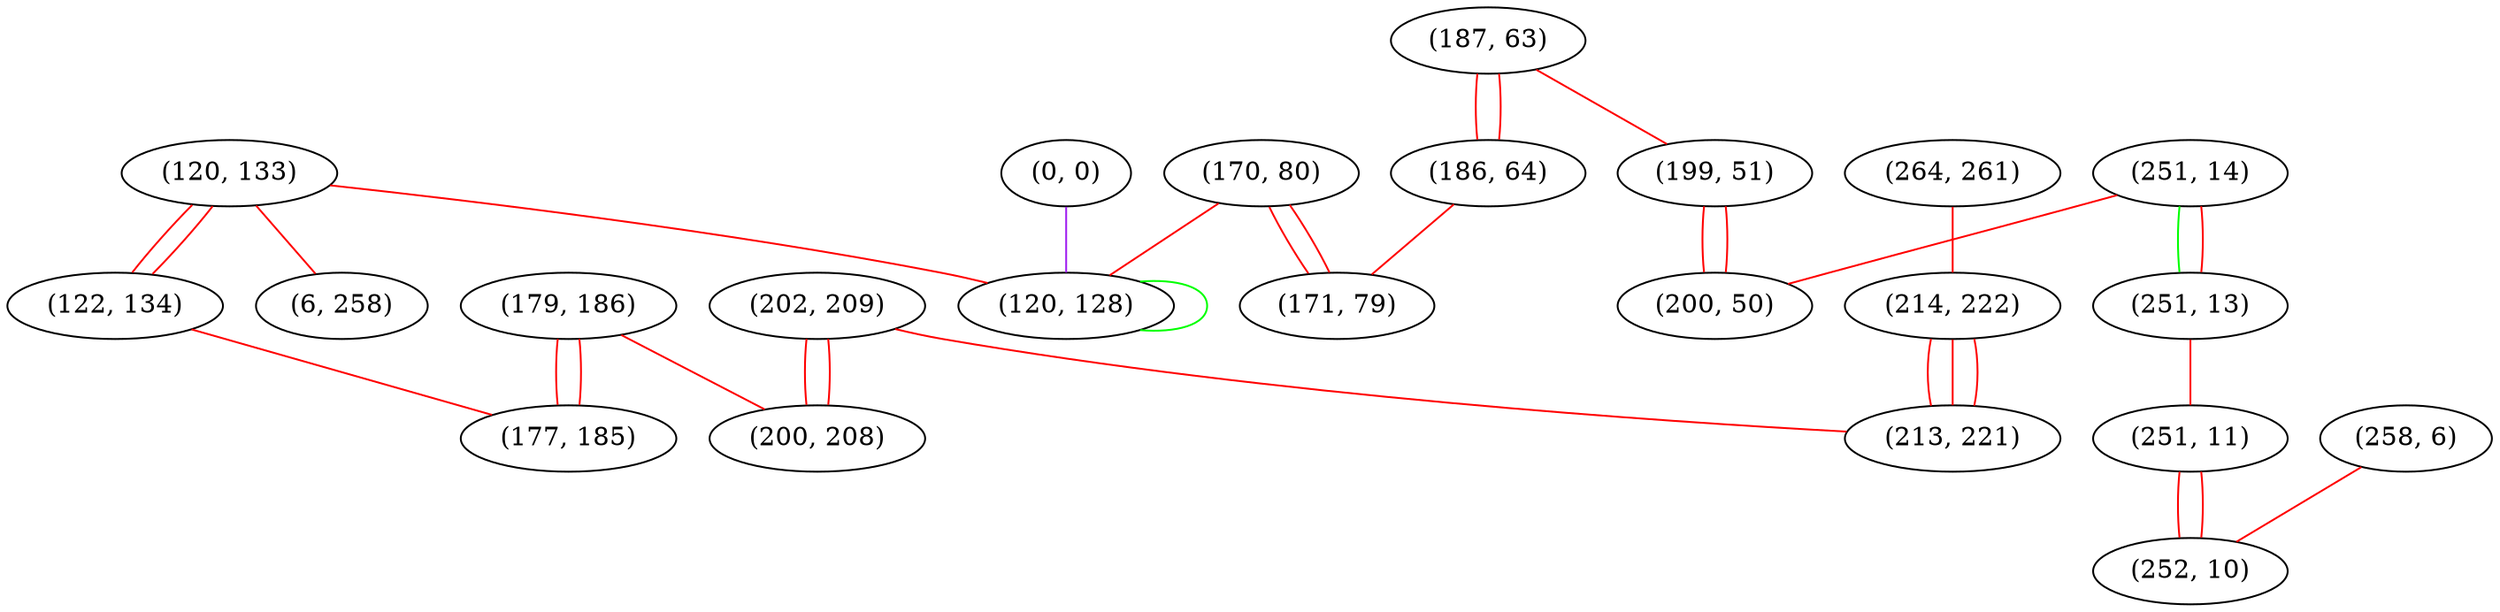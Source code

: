 graph "" {
"(202, 209)";
"(179, 186)";
"(120, 133)";
"(6, 258)";
"(187, 63)";
"(264, 261)";
"(251, 14)";
"(186, 64)";
"(0, 0)";
"(251, 13)";
"(200, 208)";
"(214, 222)";
"(258, 6)";
"(170, 80)";
"(199, 51)";
"(200, 50)";
"(171, 79)";
"(120, 128)";
"(213, 221)";
"(251, 11)";
"(252, 10)";
"(122, 134)";
"(177, 185)";
"(202, 209)" -- "(200, 208)"  [color=red, key=0, weight=1];
"(202, 209)" -- "(200, 208)"  [color=red, key=1, weight=1];
"(202, 209)" -- "(213, 221)"  [color=red, key=0, weight=1];
"(179, 186)" -- "(200, 208)"  [color=red, key=0, weight=1];
"(179, 186)" -- "(177, 185)"  [color=red, key=0, weight=1];
"(179, 186)" -- "(177, 185)"  [color=red, key=1, weight=1];
"(120, 133)" -- "(120, 128)"  [color=red, key=0, weight=1];
"(120, 133)" -- "(6, 258)"  [color=red, key=0, weight=1];
"(120, 133)" -- "(122, 134)"  [color=red, key=0, weight=1];
"(120, 133)" -- "(122, 134)"  [color=red, key=1, weight=1];
"(187, 63)" -- "(186, 64)"  [color=red, key=0, weight=1];
"(187, 63)" -- "(186, 64)"  [color=red, key=1, weight=1];
"(187, 63)" -- "(199, 51)"  [color=red, key=0, weight=1];
"(264, 261)" -- "(214, 222)"  [color=red, key=0, weight=1];
"(251, 14)" -- "(200, 50)"  [color=red, key=0, weight=1];
"(251, 14)" -- "(251, 13)"  [color=green, key=0, weight=2];
"(251, 14)" -- "(251, 13)"  [color=red, key=1, weight=1];
"(186, 64)" -- "(171, 79)"  [color=red, key=0, weight=1];
"(0, 0)" -- "(120, 128)"  [color=purple, key=0, weight=4];
"(251, 13)" -- "(251, 11)"  [color=red, key=0, weight=1];
"(214, 222)" -- "(213, 221)"  [color=red, key=0, weight=1];
"(214, 222)" -- "(213, 221)"  [color=red, key=1, weight=1];
"(214, 222)" -- "(213, 221)"  [color=red, key=2, weight=1];
"(258, 6)" -- "(252, 10)"  [color=red, key=0, weight=1];
"(170, 80)" -- "(171, 79)"  [color=red, key=0, weight=1];
"(170, 80)" -- "(171, 79)"  [color=red, key=1, weight=1];
"(170, 80)" -- "(120, 128)"  [color=red, key=0, weight=1];
"(199, 51)" -- "(200, 50)"  [color=red, key=0, weight=1];
"(199, 51)" -- "(200, 50)"  [color=red, key=1, weight=1];
"(120, 128)" -- "(120, 128)"  [color=green, key=0, weight=2];
"(251, 11)" -- "(252, 10)"  [color=red, key=0, weight=1];
"(251, 11)" -- "(252, 10)"  [color=red, key=1, weight=1];
"(122, 134)" -- "(177, 185)"  [color=red, key=0, weight=1];
}
